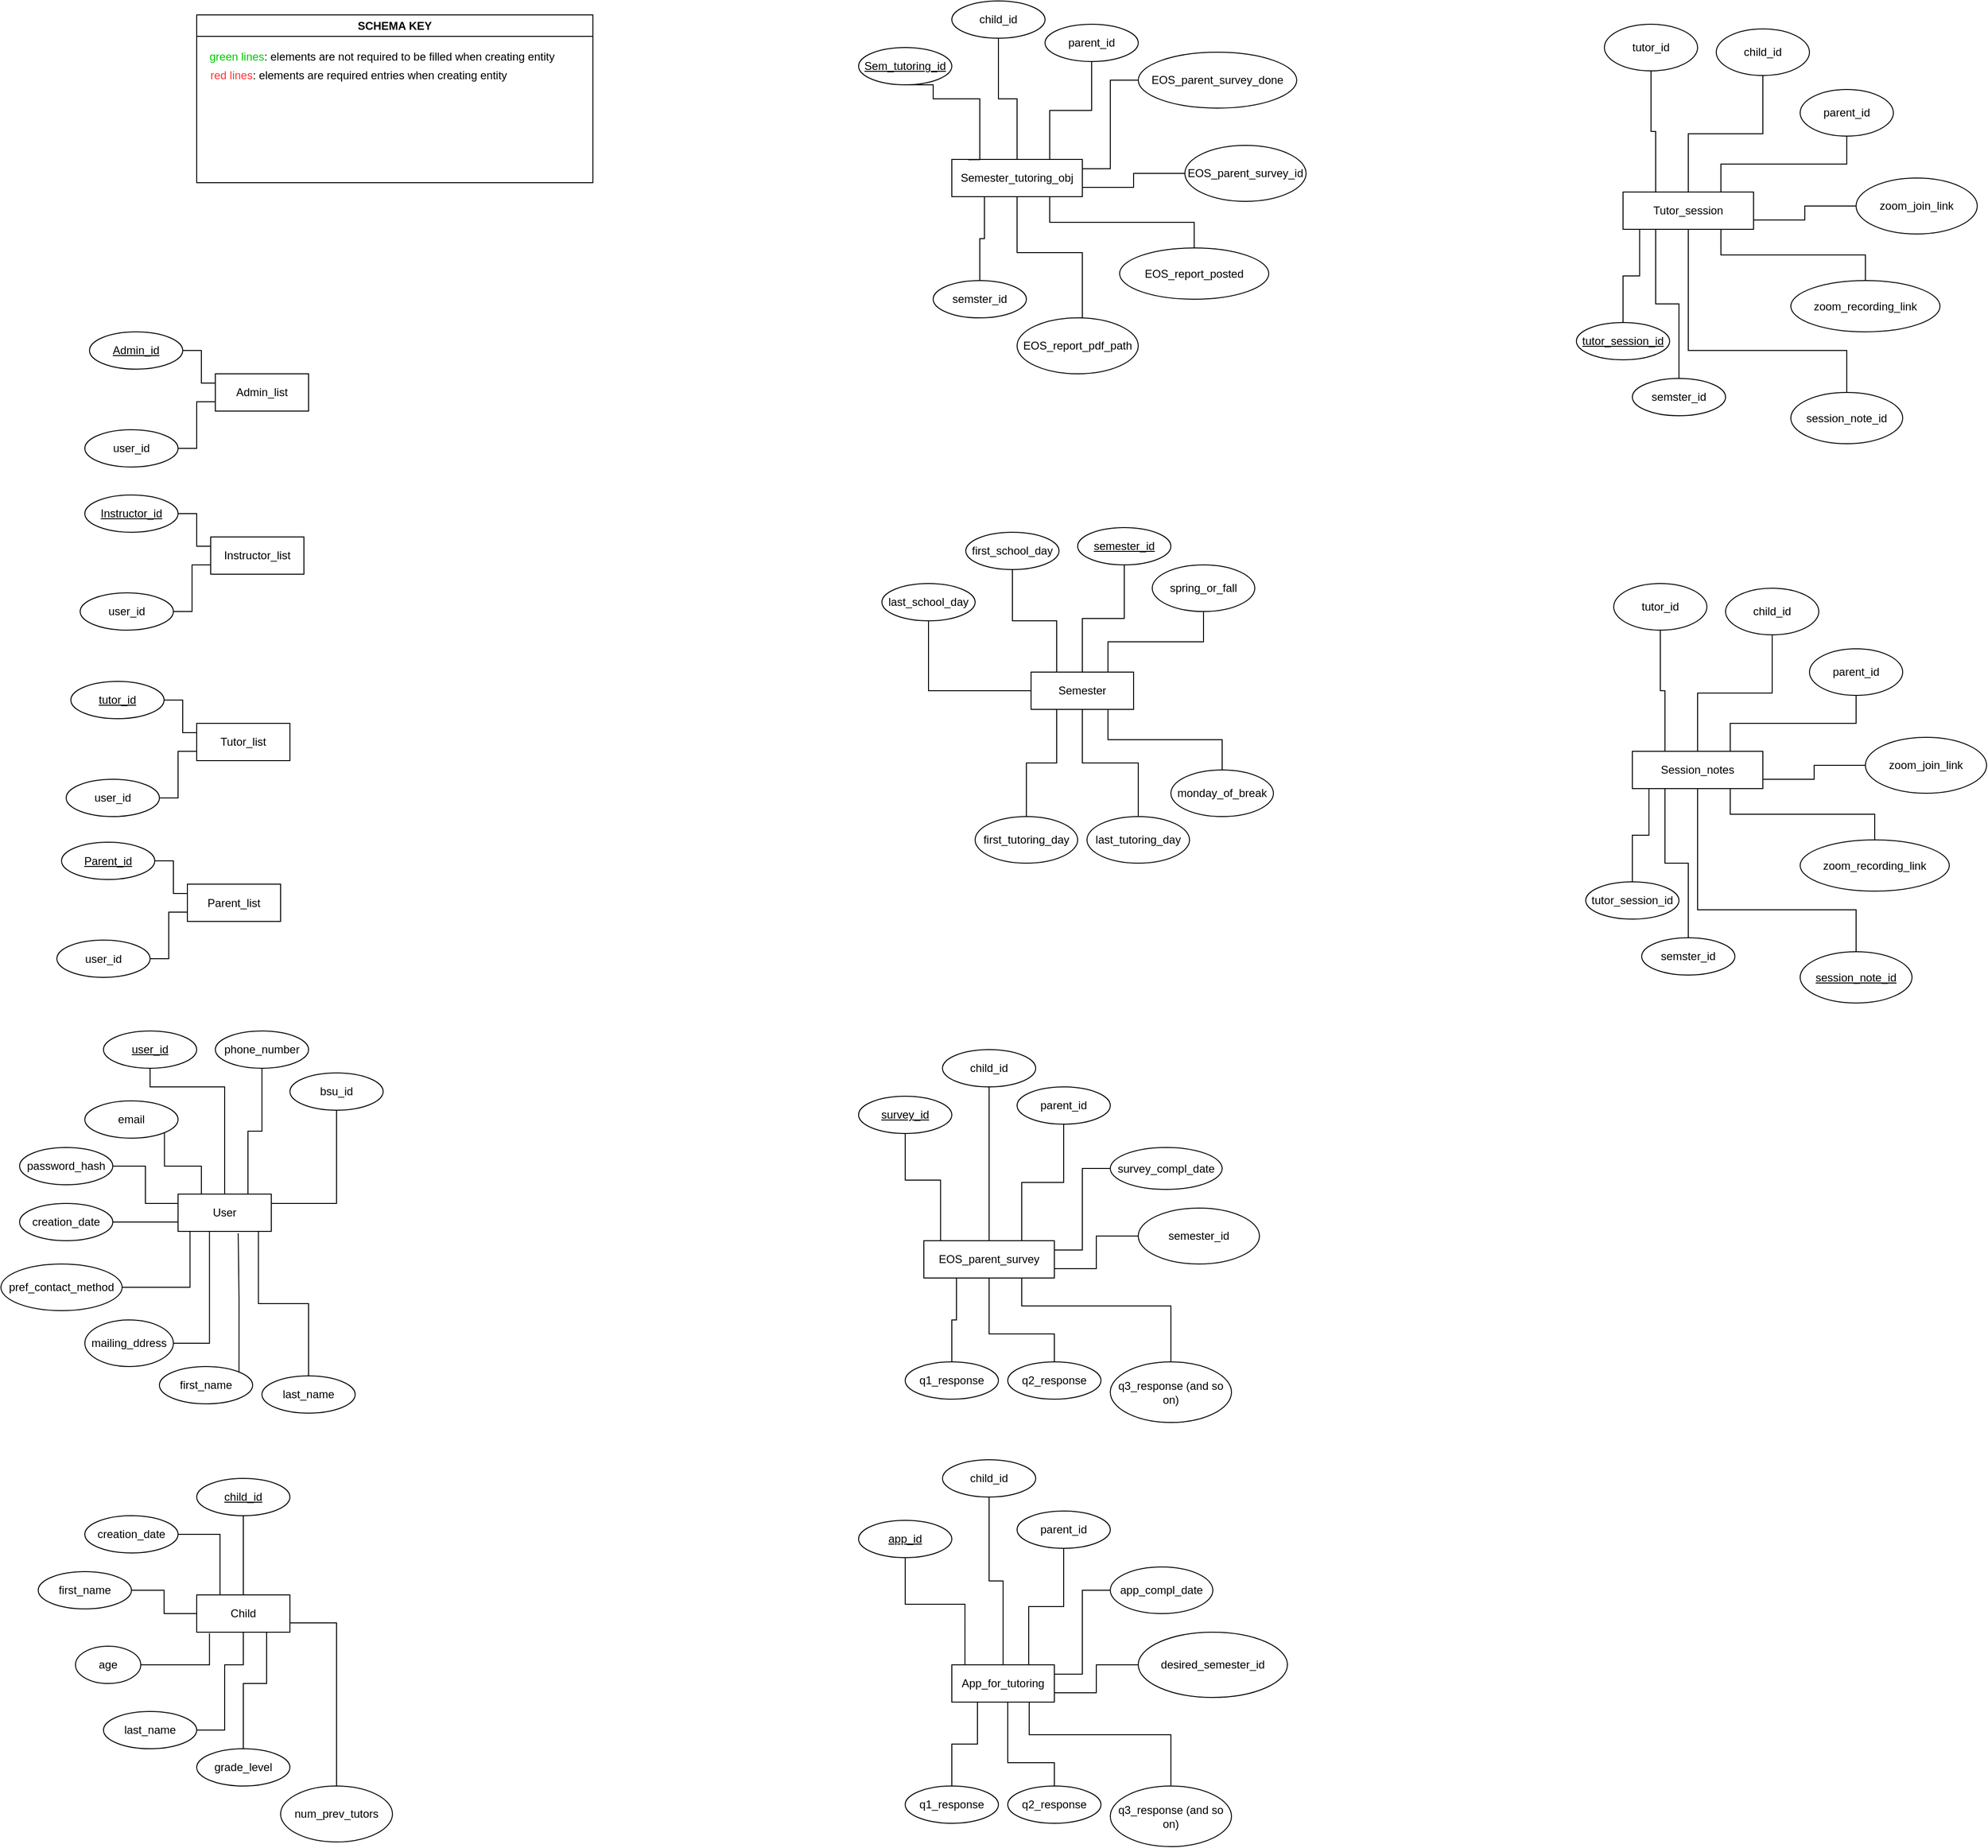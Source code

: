 <mxfile version="23.1.2" type="device">
  <diagram id="R2lEEEUBdFMjLlhIrx00" name="Page-1">
    <mxGraphModel dx="2074" dy="1890" grid="1" gridSize="10" guides="1" tooltips="1" connect="1" arrows="1" fold="1" page="1" pageScale="1" pageWidth="850" pageHeight="1100" math="0" shadow="0" extFonts="Permanent Marker^https://fonts.googleapis.com/css?family=Permanent+Marker">
      <root>
        <mxCell id="0" />
        <mxCell id="1" parent="0" />
        <mxCell id="dRT8ozILV0_iqANmPN8o-3" value="User" style="whiteSpace=wrap;html=1;align=center;" parent="1" vertex="1">
          <mxGeometry x="200" y="185" width="100" height="40" as="geometry" />
        </mxCell>
        <mxCell id="dRT8ozILV0_iqANmPN8o-4" style="edgeStyle=orthogonalEdgeStyle;rounded=0;orthogonalLoop=1;jettySize=auto;html=1;exitX=0.5;exitY=1;exitDx=0;exitDy=0;entryX=0.75;entryY=0;entryDx=0;entryDy=0;endArrow=none;endFill=0;" parent="1" source="dRT8ozILV0_iqANmPN8o-5" target="dRT8ozILV0_iqANmPN8o-3" edge="1">
          <mxGeometry relative="1" as="geometry" />
        </mxCell>
        <mxCell id="dRT8ozILV0_iqANmPN8o-5" value="phone_number" style="ellipse;whiteSpace=wrap;html=1;align=center;" parent="1" vertex="1">
          <mxGeometry x="240" y="10" width="100" height="40" as="geometry" />
        </mxCell>
        <mxCell id="dRT8ozILV0_iqANmPN8o-6" style="edgeStyle=orthogonalEdgeStyle;rounded=0;orthogonalLoop=1;jettySize=auto;html=1;exitX=1;exitY=0.5;exitDx=0;exitDy=0;entryX=0;entryY=0.25;entryDx=0;entryDy=0;endArrow=none;endFill=0;" parent="1" source="dRT8ozILV0_iqANmPN8o-7" target="dRT8ozILV0_iqANmPN8o-3" edge="1">
          <mxGeometry relative="1" as="geometry" />
        </mxCell>
        <mxCell id="dRT8ozILV0_iqANmPN8o-7" value="password_hash" style="ellipse;whiteSpace=wrap;html=1;align=center;" parent="1" vertex="1">
          <mxGeometry x="30" y="135" width="100" height="40" as="geometry" />
        </mxCell>
        <mxCell id="dRT8ozILV0_iqANmPN8o-8" style="edgeStyle=orthogonalEdgeStyle;rounded=0;orthogonalLoop=1;jettySize=auto;html=1;exitX=1;exitY=1;exitDx=0;exitDy=0;entryX=0.25;entryY=0;entryDx=0;entryDy=0;endArrow=none;endFill=0;" parent="1" source="dRT8ozILV0_iqANmPN8o-9" target="dRT8ozILV0_iqANmPN8o-3" edge="1">
          <mxGeometry relative="1" as="geometry" />
        </mxCell>
        <mxCell id="dRT8ozILV0_iqANmPN8o-9" value="email" style="ellipse;whiteSpace=wrap;html=1;align=center;" parent="1" vertex="1">
          <mxGeometry x="100" y="85" width="100" height="40" as="geometry" />
        </mxCell>
        <mxCell id="dRT8ozILV0_iqANmPN8o-10" style="edgeStyle=orthogonalEdgeStyle;rounded=0;orthogonalLoop=1;jettySize=auto;html=1;exitX=1;exitY=0.5;exitDx=0;exitDy=0;entryX=0;entryY=0.75;entryDx=0;entryDy=0;endArrow=none;endFill=0;" parent="1" source="dRT8ozILV0_iqANmPN8o-11" target="dRT8ozILV0_iqANmPN8o-3" edge="1">
          <mxGeometry relative="1" as="geometry" />
        </mxCell>
        <mxCell id="dRT8ozILV0_iqANmPN8o-11" value="creation_date" style="ellipse;whiteSpace=wrap;html=1;align=center;" parent="1" vertex="1">
          <mxGeometry x="30" y="195" width="100" height="40" as="geometry" />
        </mxCell>
        <mxCell id="dRT8ozILV0_iqANmPN8o-17" style="edgeStyle=orthogonalEdgeStyle;rounded=0;orthogonalLoop=1;jettySize=auto;html=1;exitX=0.5;exitY=1;exitDx=0;exitDy=0;entryX=0.5;entryY=0;entryDx=0;entryDy=0;endArrow=none;endFill=0;" parent="1" source="dRT8ozILV0_iqANmPN8o-18" target="dRT8ozILV0_iqANmPN8o-3" edge="1">
          <mxGeometry relative="1" as="geometry">
            <Array as="points">
              <mxPoint x="170" y="70" />
              <mxPoint x="250" y="70" />
            </Array>
          </mxGeometry>
        </mxCell>
        <mxCell id="dRT8ozILV0_iqANmPN8o-18" value="user_id" style="ellipse;whiteSpace=wrap;html=1;align=center;fontStyle=4;" parent="1" vertex="1">
          <mxGeometry x="120" y="10" width="100" height="40" as="geometry" />
        </mxCell>
        <mxCell id="dRT8ozILV0_iqANmPN8o-19" value="pref_contact_method" style="ellipse;whiteSpace=wrap;html=1;align=center;" parent="1" vertex="1">
          <mxGeometry x="10" y="260" width="130" height="50" as="geometry" />
        </mxCell>
        <mxCell id="dRT8ozILV0_iqANmPN8o-20" style="edgeStyle=orthogonalEdgeStyle;rounded=0;orthogonalLoop=1;jettySize=auto;html=1;exitX=1;exitY=0.5;exitDx=0;exitDy=0;entryX=0.128;entryY=1.008;entryDx=0;entryDy=0;entryPerimeter=0;endArrow=none;endFill=0;" parent="1" source="dRT8ozILV0_iqANmPN8o-19" target="dRT8ozILV0_iqANmPN8o-3" edge="1">
          <mxGeometry relative="1" as="geometry" />
        </mxCell>
        <mxCell id="dRT8ozILV0_iqANmPN8o-21" value="mailing_ddress" style="ellipse;whiteSpace=wrap;html=1;align=center;" parent="1" vertex="1">
          <mxGeometry x="100" y="320" width="95" height="50" as="geometry" />
        </mxCell>
        <mxCell id="dRT8ozILV0_iqANmPN8o-22" value="first_name" style="ellipse;whiteSpace=wrap;html=1;align=center;" parent="1" vertex="1">
          <mxGeometry x="180" y="370" width="100" height="40" as="geometry" />
        </mxCell>
        <mxCell id="dRT8ozILV0_iqANmPN8o-23" value="last_name" style="ellipse;whiteSpace=wrap;html=1;align=center;" parent="1" vertex="1">
          <mxGeometry x="290" y="380" width="100" height="40" as="geometry" />
        </mxCell>
        <mxCell id="dRT8ozILV0_iqANmPN8o-24" style="edgeStyle=orthogonalEdgeStyle;rounded=0;orthogonalLoop=1;jettySize=auto;html=1;exitX=1;exitY=0.5;exitDx=0;exitDy=0;entryX=0.337;entryY=1.008;entryDx=0;entryDy=0;entryPerimeter=0;endArrow=none;endFill=0;" parent="1" source="dRT8ozILV0_iqANmPN8o-21" target="dRT8ozILV0_iqANmPN8o-3" edge="1">
          <mxGeometry relative="1" as="geometry" />
        </mxCell>
        <mxCell id="dRT8ozILV0_iqANmPN8o-25" style="edgeStyle=orthogonalEdgeStyle;rounded=0;orthogonalLoop=1;jettySize=auto;html=1;exitX=1;exitY=0;exitDx=0;exitDy=0;entryX=0.645;entryY=1.05;entryDx=0;entryDy=0;entryPerimeter=0;endArrow=none;endFill=0;" parent="1" source="dRT8ozILV0_iqANmPN8o-22" target="dRT8ozILV0_iqANmPN8o-3" edge="1">
          <mxGeometry relative="1" as="geometry" />
        </mxCell>
        <mxCell id="dRT8ozILV0_iqANmPN8o-26" style="edgeStyle=orthogonalEdgeStyle;rounded=0;orthogonalLoop=1;jettySize=auto;html=1;exitX=0.5;exitY=0;exitDx=0;exitDy=0;entryX=0.862;entryY=0.988;entryDx=0;entryDy=0;entryPerimeter=0;endArrow=none;endFill=0;" parent="1" source="dRT8ozILV0_iqANmPN8o-23" target="dRT8ozILV0_iqANmPN8o-3" edge="1">
          <mxGeometry relative="1" as="geometry" />
        </mxCell>
        <mxCell id="dRT8ozILV0_iqANmPN8o-27" value="Child" style="whiteSpace=wrap;html=1;align=center;" parent="1" vertex="1">
          <mxGeometry x="220" y="615" width="100" height="40" as="geometry" />
        </mxCell>
        <mxCell id="dRT8ozILV0_iqANmPN8o-51" style="edgeStyle=orthogonalEdgeStyle;rounded=0;orthogonalLoop=1;jettySize=auto;html=1;exitX=1;exitY=0.5;exitDx=0;exitDy=0;entryX=0.25;entryY=0;entryDx=0;entryDy=0;endArrow=none;endFill=0;" parent="1" source="dRT8ozILV0_iqANmPN8o-35" target="dRT8ozILV0_iqANmPN8o-27" edge="1">
          <mxGeometry relative="1" as="geometry" />
        </mxCell>
        <mxCell id="dRT8ozILV0_iqANmPN8o-35" value="creation_date" style="ellipse;whiteSpace=wrap;html=1;align=center;" parent="1" vertex="1">
          <mxGeometry x="100" y="530" width="100" height="40" as="geometry" />
        </mxCell>
        <mxCell id="dRT8ozILV0_iqANmPN8o-36" style="edgeStyle=orthogonalEdgeStyle;rounded=0;orthogonalLoop=1;jettySize=auto;html=1;exitX=0.5;exitY=1;exitDx=0;exitDy=0;entryX=0.5;entryY=0;entryDx=0;entryDy=0;endArrow=none;endFill=0;" parent="1" source="dRT8ozILV0_iqANmPN8o-37" target="dRT8ozILV0_iqANmPN8o-27" edge="1">
          <mxGeometry relative="1" as="geometry" />
        </mxCell>
        <mxCell id="dRT8ozILV0_iqANmPN8o-37" value="child_id" style="ellipse;whiteSpace=wrap;html=1;align=center;fontStyle=4;" parent="1" vertex="1">
          <mxGeometry x="220" y="490" width="100" height="40" as="geometry" />
        </mxCell>
        <mxCell id="dRT8ozILV0_iqANmPN8o-50" style="edgeStyle=orthogonalEdgeStyle;rounded=0;orthogonalLoop=1;jettySize=auto;html=1;exitX=1;exitY=0.5;exitDx=0;exitDy=0;entryX=0;entryY=0.5;entryDx=0;entryDy=0;endArrow=none;endFill=0;" parent="1" source="dRT8ozILV0_iqANmPN8o-41" target="dRT8ozILV0_iqANmPN8o-27" edge="1">
          <mxGeometry relative="1" as="geometry" />
        </mxCell>
        <mxCell id="dRT8ozILV0_iqANmPN8o-41" value="first_name" style="ellipse;whiteSpace=wrap;html=1;align=center;" parent="1" vertex="1">
          <mxGeometry x="50" y="590" width="100" height="40" as="geometry" />
        </mxCell>
        <mxCell id="dRT8ozILV0_iqANmPN8o-48" style="edgeStyle=orthogonalEdgeStyle;rounded=0;orthogonalLoop=1;jettySize=auto;html=1;exitX=1;exitY=0.5;exitDx=0;exitDy=0;entryX=0.5;entryY=1;entryDx=0;entryDy=0;endArrow=none;endFill=0;" parent="1" source="dRT8ozILV0_iqANmPN8o-42" target="dRT8ozILV0_iqANmPN8o-27" edge="1">
          <mxGeometry relative="1" as="geometry">
            <Array as="points">
              <mxPoint x="250" y="760" />
              <mxPoint x="250" y="690" />
              <mxPoint x="270" y="690" />
            </Array>
          </mxGeometry>
        </mxCell>
        <mxCell id="dRT8ozILV0_iqANmPN8o-42" value="last_name" style="ellipse;whiteSpace=wrap;html=1;align=center;" parent="1" vertex="1">
          <mxGeometry x="120" y="740" width="100" height="40" as="geometry" />
        </mxCell>
        <mxCell id="dRT8ozILV0_iqANmPN8o-49" style="edgeStyle=orthogonalEdgeStyle;rounded=0;orthogonalLoop=1;jettySize=auto;html=1;exitX=0.5;exitY=0;exitDx=0;exitDy=0;entryX=0.75;entryY=1;entryDx=0;entryDy=0;endArrow=none;endFill=0;" parent="1" source="dRT8ozILV0_iqANmPN8o-46" target="dRT8ozILV0_iqANmPN8o-27" edge="1">
          <mxGeometry relative="1" as="geometry">
            <Array as="points">
              <mxPoint x="270" y="710" />
              <mxPoint x="295" y="710" />
            </Array>
          </mxGeometry>
        </mxCell>
        <mxCell id="dRT8ozILV0_iqANmPN8o-46" value="grade_level" style="ellipse;whiteSpace=wrap;html=1;align=center;" parent="1" vertex="1">
          <mxGeometry x="220" y="780" width="100" height="40" as="geometry" />
        </mxCell>
        <mxCell id="dRT8ozILV0_iqANmPN8o-52" value="age" style="ellipse;whiteSpace=wrap;html=1;align=center;" parent="1" vertex="1">
          <mxGeometry x="90" y="670" width="70" height="40" as="geometry" />
        </mxCell>
        <mxCell id="dRT8ozILV0_iqANmPN8o-53" style="edgeStyle=orthogonalEdgeStyle;rounded=0;orthogonalLoop=1;jettySize=auto;html=1;exitX=1;exitY=0.5;exitDx=0;exitDy=0;entryX=0.137;entryY=1.029;entryDx=0;entryDy=0;entryPerimeter=0;endArrow=none;endFill=0;" parent="1" source="dRT8ozILV0_iqANmPN8o-52" target="dRT8ozILV0_iqANmPN8o-27" edge="1">
          <mxGeometry relative="1" as="geometry" />
        </mxCell>
        <mxCell id="dRT8ozILV0_iqANmPN8o-118" value="App_for_tutoring" style="whiteSpace=wrap;html=1;align=center;" parent="1" vertex="1">
          <mxGeometry x="1030" y="690" width="110" height="40" as="geometry" />
        </mxCell>
        <mxCell id="dRT8ozILV0_iqANmPN8o-119" style="edgeStyle=orthogonalEdgeStyle;rounded=0;orthogonalLoop=1;jettySize=auto;html=1;exitX=0.5;exitY=1;exitDx=0;exitDy=0;entryX=0.75;entryY=0;entryDx=0;entryDy=0;endArrow=none;endFill=0;" parent="1" source="dRT8ozILV0_iqANmPN8o-120" target="dRT8ozILV0_iqANmPN8o-118" edge="1">
          <mxGeometry relative="1" as="geometry" />
        </mxCell>
        <mxCell id="dRT8ozILV0_iqANmPN8o-120" value="parent_id" style="ellipse;whiteSpace=wrap;html=1;align=center;" parent="1" vertex="1">
          <mxGeometry x="1100" y="525" width="100" height="40" as="geometry" />
        </mxCell>
        <mxCell id="dRT8ozILV0_iqANmPN8o-134" style="edgeStyle=orthogonalEdgeStyle;rounded=0;orthogonalLoop=1;jettySize=auto;html=1;exitX=0.5;exitY=0;exitDx=0;exitDy=0;entryX=0.25;entryY=1;entryDx=0;entryDy=0;endArrow=none;endFill=0;" parent="1" source="dRT8ozILV0_iqANmPN8o-122" target="dRT8ozILV0_iqANmPN8o-118" edge="1">
          <mxGeometry relative="1" as="geometry" />
        </mxCell>
        <mxCell id="dRT8ozILV0_iqANmPN8o-122" value="q1_response" style="ellipse;whiteSpace=wrap;html=1;align=center;" parent="1" vertex="1">
          <mxGeometry x="980" y="820" width="100" height="40" as="geometry" />
        </mxCell>
        <mxCell id="dRT8ozILV0_iqANmPN8o-123" value="&lt;u&gt;app_id&lt;/u&gt;" style="ellipse;whiteSpace=wrap;html=1;align=center;" parent="1" vertex="1">
          <mxGeometry x="930" y="535" width="100" height="40" as="geometry" />
        </mxCell>
        <mxCell id="dRT8ozILV0_iqANmPN8o-131" style="edgeStyle=orthogonalEdgeStyle;rounded=0;orthogonalLoop=1;jettySize=auto;html=1;exitX=0.5;exitY=1;exitDx=0;exitDy=0;entryX=0.5;entryY=0;entryDx=0;entryDy=0;endArrow=none;endFill=0;" parent="1" source="dRT8ozILV0_iqANmPN8o-128" target="dRT8ozILV0_iqANmPN8o-118" edge="1">
          <mxGeometry relative="1" as="geometry" />
        </mxCell>
        <mxCell id="dRT8ozILV0_iqANmPN8o-128" value="child_id" style="ellipse;whiteSpace=wrap;html=1;align=center;" parent="1" vertex="1">
          <mxGeometry x="1020" y="470" width="100" height="40" as="geometry" />
        </mxCell>
        <mxCell id="dRT8ozILV0_iqANmPN8o-129" style="edgeStyle=orthogonalEdgeStyle;rounded=0;orthogonalLoop=1;jettySize=auto;html=1;exitX=0.5;exitY=1;exitDx=0;exitDy=0;entryX=0.128;entryY=0.008;entryDx=0;entryDy=0;entryPerimeter=0;endArrow=none;endFill=0;" parent="1" source="dRT8ozILV0_iqANmPN8o-123" target="dRT8ozILV0_iqANmPN8o-118" edge="1">
          <mxGeometry relative="1" as="geometry">
            <Array as="points">
              <mxPoint x="980" y="625" />
              <mxPoint x="1044" y="625" />
            </Array>
          </mxGeometry>
        </mxCell>
        <mxCell id="dRT8ozILV0_iqANmPN8o-135" style="edgeStyle=orthogonalEdgeStyle;rounded=0;orthogonalLoop=1;jettySize=auto;html=1;exitX=0.5;exitY=0;exitDx=0;exitDy=0;endArrow=none;endFill=0;" parent="1" source="dRT8ozILV0_iqANmPN8o-132" target="dRT8ozILV0_iqANmPN8o-118" edge="1">
          <mxGeometry relative="1" as="geometry">
            <Array as="points">
              <mxPoint x="1140" y="795" />
              <mxPoint x="1090" y="795" />
            </Array>
          </mxGeometry>
        </mxCell>
        <mxCell id="dRT8ozILV0_iqANmPN8o-132" value="q2_response" style="ellipse;whiteSpace=wrap;html=1;align=center;" parent="1" vertex="1">
          <mxGeometry x="1090" y="820" width="100" height="40" as="geometry" />
        </mxCell>
        <mxCell id="dRT8ozILV0_iqANmPN8o-136" style="edgeStyle=orthogonalEdgeStyle;rounded=0;orthogonalLoop=1;jettySize=auto;html=1;exitX=0.5;exitY=0;exitDx=0;exitDy=0;entryX=0.75;entryY=1;entryDx=0;entryDy=0;endArrow=none;endFill=0;" parent="1" source="dRT8ozILV0_iqANmPN8o-133" target="dRT8ozILV0_iqANmPN8o-118" edge="1">
          <mxGeometry relative="1" as="geometry">
            <Array as="points">
              <mxPoint x="1265" y="765" />
              <mxPoint x="1113" y="765" />
              <mxPoint x="1113" y="730" />
            </Array>
          </mxGeometry>
        </mxCell>
        <mxCell id="dRT8ozILV0_iqANmPN8o-133" value="q3_response (and so on)" style="ellipse;whiteSpace=wrap;html=1;align=center;" parent="1" vertex="1">
          <mxGeometry x="1200" y="820" width="130" height="65" as="geometry" />
        </mxCell>
        <mxCell id="dRT8ozILV0_iqANmPN8o-140" style="edgeStyle=orthogonalEdgeStyle;rounded=0;orthogonalLoop=1;jettySize=auto;html=1;exitX=0;exitY=0.5;exitDx=0;exitDy=0;entryX=1;entryY=0.25;entryDx=0;entryDy=0;endArrow=none;endFill=0;" parent="1" source="dRT8ozILV0_iqANmPN8o-137" target="dRT8ozILV0_iqANmPN8o-118" edge="1">
          <mxGeometry relative="1" as="geometry" />
        </mxCell>
        <mxCell id="dRT8ozILV0_iqANmPN8o-137" value="app_compl_date" style="ellipse;whiteSpace=wrap;html=1;align=center;" parent="1" vertex="1">
          <mxGeometry x="1200" y="585" width="110" height="50" as="geometry" />
        </mxCell>
        <mxCell id="dRT8ozILV0_iqANmPN8o-139" style="edgeStyle=orthogonalEdgeStyle;rounded=0;orthogonalLoop=1;jettySize=auto;html=1;exitX=0;exitY=0.5;exitDx=0;exitDy=0;entryX=1;entryY=0.75;entryDx=0;entryDy=0;endArrow=none;endFill=0;" parent="1" source="dRT8ozILV0_iqANmPN8o-138" target="dRT8ozILV0_iqANmPN8o-118" edge="1">
          <mxGeometry relative="1" as="geometry" />
        </mxCell>
        <mxCell id="dRT8ozILV0_iqANmPN8o-138" value="desired_semester_id" style="ellipse;whiteSpace=wrap;html=1;align=center;" parent="1" vertex="1">
          <mxGeometry x="1230" y="655" width="160" height="70" as="geometry" />
        </mxCell>
        <mxCell id="dRT8ozILV0_iqANmPN8o-141" value="EOS_parent_survey" style="whiteSpace=wrap;html=1;align=center;" parent="1" vertex="1">
          <mxGeometry x="1000" y="235" width="140" height="40" as="geometry" />
        </mxCell>
        <mxCell id="dRT8ozILV0_iqANmPN8o-142" style="edgeStyle=orthogonalEdgeStyle;rounded=0;orthogonalLoop=1;jettySize=auto;html=1;exitX=0.5;exitY=1;exitDx=0;exitDy=0;entryX=0.75;entryY=0;entryDx=0;entryDy=0;endArrow=none;endFill=0;" parent="1" source="dRT8ozILV0_iqANmPN8o-143" target="dRT8ozILV0_iqANmPN8o-141" edge="1">
          <mxGeometry relative="1" as="geometry" />
        </mxCell>
        <mxCell id="dRT8ozILV0_iqANmPN8o-143" value="parent_id" style="ellipse;whiteSpace=wrap;html=1;align=center;" parent="1" vertex="1">
          <mxGeometry x="1100" y="70" width="100" height="40" as="geometry" />
        </mxCell>
        <mxCell id="dRT8ozILV0_iqANmPN8o-144" style="edgeStyle=orthogonalEdgeStyle;rounded=0;orthogonalLoop=1;jettySize=auto;html=1;exitX=0.5;exitY=0;exitDx=0;exitDy=0;entryX=0.25;entryY=1;entryDx=0;entryDy=0;endArrow=none;endFill=0;" parent="1" source="dRT8ozILV0_iqANmPN8o-145" target="dRT8ozILV0_iqANmPN8o-141" edge="1">
          <mxGeometry relative="1" as="geometry" />
        </mxCell>
        <mxCell id="dRT8ozILV0_iqANmPN8o-145" value="q1_response" style="ellipse;whiteSpace=wrap;html=1;align=center;" parent="1" vertex="1">
          <mxGeometry x="980" y="365" width="100" height="40" as="geometry" />
        </mxCell>
        <mxCell id="dRT8ozILV0_iqANmPN8o-146" value="&lt;u&gt;survey_id&lt;/u&gt;" style="ellipse;whiteSpace=wrap;html=1;align=center;" parent="1" vertex="1">
          <mxGeometry x="930" y="80" width="100" height="40" as="geometry" />
        </mxCell>
        <mxCell id="dRT8ozILV0_iqANmPN8o-147" style="edgeStyle=orthogonalEdgeStyle;rounded=0;orthogonalLoop=1;jettySize=auto;html=1;exitX=0.5;exitY=1;exitDx=0;exitDy=0;entryX=0.5;entryY=0;entryDx=0;entryDy=0;endArrow=none;endFill=0;" parent="1" source="dRT8ozILV0_iqANmPN8o-148" target="dRT8ozILV0_iqANmPN8o-141" edge="1">
          <mxGeometry relative="1" as="geometry" />
        </mxCell>
        <mxCell id="dRT8ozILV0_iqANmPN8o-148" value="child_id" style="ellipse;whiteSpace=wrap;html=1;align=center;" parent="1" vertex="1">
          <mxGeometry x="1020" y="30" width="100" height="40" as="geometry" />
        </mxCell>
        <mxCell id="dRT8ozILV0_iqANmPN8o-149" style="edgeStyle=orthogonalEdgeStyle;rounded=0;orthogonalLoop=1;jettySize=auto;html=1;exitX=0.5;exitY=1;exitDx=0;exitDy=0;entryX=0.128;entryY=0.008;entryDx=0;entryDy=0;entryPerimeter=0;endArrow=none;endFill=0;" parent="1" source="dRT8ozILV0_iqANmPN8o-146" target="dRT8ozILV0_iqANmPN8o-141" edge="1">
          <mxGeometry relative="1" as="geometry">
            <Array as="points">
              <mxPoint x="980" y="170" />
              <mxPoint x="1018" y="170" />
            </Array>
          </mxGeometry>
        </mxCell>
        <mxCell id="dRT8ozILV0_iqANmPN8o-159" style="edgeStyle=orthogonalEdgeStyle;rounded=0;orthogonalLoop=1;jettySize=auto;html=1;exitX=0.5;exitY=0;exitDx=0;exitDy=0;entryX=0.5;entryY=1;entryDx=0;entryDy=0;endArrow=none;endFill=0;" parent="1" source="dRT8ozILV0_iqANmPN8o-151" target="dRT8ozILV0_iqANmPN8o-141" edge="1">
          <mxGeometry relative="1" as="geometry">
            <Array as="points">
              <mxPoint x="1140" y="335" />
              <mxPoint x="1070" y="335" />
            </Array>
          </mxGeometry>
        </mxCell>
        <mxCell id="dRT8ozILV0_iqANmPN8o-151" value="q2_response" style="ellipse;whiteSpace=wrap;html=1;align=center;" parent="1" vertex="1">
          <mxGeometry x="1090" y="365" width="100" height="40" as="geometry" />
        </mxCell>
        <mxCell id="dRT8ozILV0_iqANmPN8o-158" style="edgeStyle=orthogonalEdgeStyle;rounded=0;orthogonalLoop=1;jettySize=auto;html=1;exitX=0.5;exitY=0;exitDx=0;exitDy=0;entryX=0.75;entryY=1;entryDx=0;entryDy=0;endArrow=none;endFill=0;" parent="1" source="dRT8ozILV0_iqANmPN8o-153" target="dRT8ozILV0_iqANmPN8o-141" edge="1">
          <mxGeometry relative="1" as="geometry">
            <Array as="points">
              <mxPoint x="1265" y="305" />
              <mxPoint x="1105" y="305" />
            </Array>
          </mxGeometry>
        </mxCell>
        <mxCell id="dRT8ozILV0_iqANmPN8o-153" value="q3_response (and so on)" style="ellipse;whiteSpace=wrap;html=1;align=center;" parent="1" vertex="1">
          <mxGeometry x="1200" y="365" width="130" height="65" as="geometry" />
        </mxCell>
        <mxCell id="dRT8ozILV0_iqANmPN8o-154" style="edgeStyle=orthogonalEdgeStyle;rounded=0;orthogonalLoop=1;jettySize=auto;html=1;exitX=0;exitY=0.5;exitDx=0;exitDy=0;entryX=1;entryY=0.25;entryDx=0;entryDy=0;endArrow=none;endFill=0;" parent="1" source="dRT8ozILV0_iqANmPN8o-155" target="dRT8ozILV0_iqANmPN8o-141" edge="1">
          <mxGeometry relative="1" as="geometry" />
        </mxCell>
        <mxCell id="dRT8ozILV0_iqANmPN8o-155" value="survey_compl_date" style="ellipse;whiteSpace=wrap;html=1;align=center;" parent="1" vertex="1">
          <mxGeometry x="1200" y="135" width="120" height="45" as="geometry" />
        </mxCell>
        <mxCell id="dRT8ozILV0_iqANmPN8o-156" style="edgeStyle=orthogonalEdgeStyle;rounded=0;orthogonalLoop=1;jettySize=auto;html=1;exitX=0;exitY=0.5;exitDx=0;exitDy=0;entryX=1;entryY=0.75;entryDx=0;entryDy=0;endArrow=none;endFill=0;" parent="1" source="dRT8ozILV0_iqANmPN8o-157" target="dRT8ozILV0_iqANmPN8o-141" edge="1">
          <mxGeometry relative="1" as="geometry" />
        </mxCell>
        <mxCell id="dRT8ozILV0_iqANmPN8o-157" value="semester_id" style="ellipse;whiteSpace=wrap;html=1;align=center;" parent="1" vertex="1">
          <mxGeometry x="1230" y="200" width="130" height="60" as="geometry" />
        </mxCell>
        <mxCell id="dRT8ozILV0_iqANmPN8o-160" value="Semester_tutoring_obj" style="whiteSpace=wrap;html=1;align=center;" parent="1" vertex="1">
          <mxGeometry x="1030" y="-925" width="140" height="40" as="geometry" />
        </mxCell>
        <mxCell id="dRT8ozILV0_iqANmPN8o-161" style="edgeStyle=orthogonalEdgeStyle;rounded=0;orthogonalLoop=1;jettySize=auto;html=1;exitX=0.5;exitY=1;exitDx=0;exitDy=0;entryX=0.75;entryY=0;entryDx=0;entryDy=0;endArrow=none;endFill=0;" parent="1" source="dRT8ozILV0_iqANmPN8o-162" target="dRT8ozILV0_iqANmPN8o-160" edge="1">
          <mxGeometry relative="1" as="geometry" />
        </mxCell>
        <mxCell id="dRT8ozILV0_iqANmPN8o-162" value="parent_id" style="ellipse;whiteSpace=wrap;html=1;align=center;" parent="1" vertex="1">
          <mxGeometry x="1130" y="-1070" width="100" height="40" as="geometry" />
        </mxCell>
        <mxCell id="dRT8ozILV0_iqANmPN8o-163" style="edgeStyle=orthogonalEdgeStyle;rounded=0;orthogonalLoop=1;jettySize=auto;html=1;exitX=0.5;exitY=0;exitDx=0;exitDy=0;entryX=0.25;entryY=1;entryDx=0;entryDy=0;endArrow=none;endFill=0;" parent="1" source="dRT8ozILV0_iqANmPN8o-164" target="dRT8ozILV0_iqANmPN8o-160" edge="1">
          <mxGeometry relative="1" as="geometry" />
        </mxCell>
        <mxCell id="dRT8ozILV0_iqANmPN8o-164" value="semster_id" style="ellipse;whiteSpace=wrap;html=1;align=center;" parent="1" vertex="1">
          <mxGeometry x="1010" y="-795" width="100" height="40" as="geometry" />
        </mxCell>
        <mxCell id="dRT8ozILV0_iqANmPN8o-165" value="&lt;u&gt;Sem_tutoring_id&lt;/u&gt;" style="ellipse;whiteSpace=wrap;html=1;align=center;" parent="1" vertex="1">
          <mxGeometry x="930" y="-1045" width="100" height="40" as="geometry" />
        </mxCell>
        <mxCell id="dRT8ozILV0_iqANmPN8o-166" style="edgeStyle=orthogonalEdgeStyle;rounded=0;orthogonalLoop=1;jettySize=auto;html=1;exitX=0.5;exitY=1;exitDx=0;exitDy=0;entryX=0.5;entryY=0;entryDx=0;entryDy=0;endArrow=none;endFill=0;" parent="1" source="dRT8ozILV0_iqANmPN8o-167" target="dRT8ozILV0_iqANmPN8o-160" edge="1">
          <mxGeometry relative="1" as="geometry" />
        </mxCell>
        <mxCell id="dRT8ozILV0_iqANmPN8o-167" value="child_id" style="ellipse;whiteSpace=wrap;html=1;align=center;" parent="1" vertex="1">
          <mxGeometry x="1030" y="-1095" width="100" height="40" as="geometry" />
        </mxCell>
        <mxCell id="dRT8ozILV0_iqANmPN8o-168" style="edgeStyle=orthogonalEdgeStyle;rounded=0;orthogonalLoop=1;jettySize=auto;html=1;exitX=0.5;exitY=1;exitDx=0;exitDy=0;entryX=0.128;entryY=0.008;entryDx=0;entryDy=0;entryPerimeter=0;endArrow=none;endFill=0;" parent="1" source="dRT8ozILV0_iqANmPN8o-165" target="dRT8ozILV0_iqANmPN8o-160" edge="1">
          <mxGeometry relative="1" as="geometry">
            <Array as="points">
              <mxPoint x="1010" y="-990" />
              <mxPoint x="1060" y="-990" />
              <mxPoint x="1060" y="-925" />
            </Array>
          </mxGeometry>
        </mxCell>
        <mxCell id="dRT8ozILV0_iqANmPN8o-169" style="edgeStyle=orthogonalEdgeStyle;rounded=0;orthogonalLoop=1;jettySize=auto;html=1;exitX=0.5;exitY=0;exitDx=0;exitDy=0;entryX=0.5;entryY=1;entryDx=0;entryDy=0;endArrow=none;endFill=0;" parent="1" source="dRT8ozILV0_iqANmPN8o-170" target="dRT8ozILV0_iqANmPN8o-160" edge="1">
          <mxGeometry relative="1" as="geometry">
            <Array as="points">
              <mxPoint x="1170" y="-825" />
              <mxPoint x="1100" y="-825" />
            </Array>
          </mxGeometry>
        </mxCell>
        <mxCell id="dRT8ozILV0_iqANmPN8o-170" value="EOS_report_pdf_path" style="ellipse;whiteSpace=wrap;html=1;align=center;" parent="1" vertex="1">
          <mxGeometry x="1100" y="-755" width="130" height="60" as="geometry" />
        </mxCell>
        <mxCell id="dRT8ozILV0_iqANmPN8o-173" style="edgeStyle=orthogonalEdgeStyle;rounded=0;orthogonalLoop=1;jettySize=auto;html=1;exitX=0;exitY=0.5;exitDx=0;exitDy=0;entryX=1;entryY=0.25;entryDx=0;entryDy=0;endArrow=none;endFill=0;" parent="1" source="dRT8ozILV0_iqANmPN8o-174" target="dRT8ozILV0_iqANmPN8o-160" edge="1">
          <mxGeometry relative="1" as="geometry" />
        </mxCell>
        <mxCell id="dRT8ozILV0_iqANmPN8o-174" value="EOS_parent_survey_done" style="ellipse;whiteSpace=wrap;html=1;align=center;" parent="1" vertex="1">
          <mxGeometry x="1230" y="-1040" width="170" height="60" as="geometry" />
        </mxCell>
        <mxCell id="dRT8ozILV0_iqANmPN8o-175" style="edgeStyle=orthogonalEdgeStyle;rounded=0;orthogonalLoop=1;jettySize=auto;html=1;exitX=0;exitY=0.5;exitDx=0;exitDy=0;entryX=1;entryY=0.75;entryDx=0;entryDy=0;endArrow=none;endFill=0;" parent="1" source="dRT8ozILV0_iqANmPN8o-176" target="dRT8ozILV0_iqANmPN8o-160" edge="1">
          <mxGeometry relative="1" as="geometry" />
        </mxCell>
        <mxCell id="dRT8ozILV0_iqANmPN8o-176" value="EOS_parent_survey_id" style="ellipse;whiteSpace=wrap;html=1;align=center;" parent="1" vertex="1">
          <mxGeometry x="1280" y="-940" width="130" height="60" as="geometry" />
        </mxCell>
        <mxCell id="dRT8ozILV0_iqANmPN8o-181" style="edgeStyle=orthogonalEdgeStyle;rounded=0;orthogonalLoop=1;jettySize=auto;html=1;exitX=0.5;exitY=0;exitDx=0;exitDy=0;entryX=0.75;entryY=1;entryDx=0;entryDy=0;endArrow=none;endFill=0;" parent="1" source="dRT8ozILV0_iqANmPN8o-177" target="dRT8ozILV0_iqANmPN8o-160" edge="1">
          <mxGeometry relative="1" as="geometry" />
        </mxCell>
        <mxCell id="dRT8ozILV0_iqANmPN8o-177" value="EOS_report_posted" style="ellipse;whiteSpace=wrap;html=1;align=center;" parent="1" vertex="1">
          <mxGeometry x="1210" y="-830" width="160" height="55" as="geometry" />
        </mxCell>
        <mxCell id="dRT8ozILV0_iqANmPN8o-178" value="SCHEMA KEY" style="swimlane;whiteSpace=wrap;html=1;" parent="1" vertex="1">
          <mxGeometry x="220" y="-1080" width="425" height="180" as="geometry" />
        </mxCell>
        <mxCell id="dRT8ozILV0_iqANmPN8o-179" value="&lt;font color=&quot;#00cc00&quot;&gt;green lines&lt;/font&gt;: elements are not required to be filled when creating entity&amp;nbsp;" style="text;html=1;align=center;verticalAlign=middle;resizable=0;points=[];autosize=1;strokeColor=none;fillColor=none;" parent="dRT8ozILV0_iqANmPN8o-178" vertex="1">
          <mxGeometry y="30" width="400" height="30" as="geometry" />
        </mxCell>
        <mxCell id="dRT8ozILV0_iqANmPN8o-180" value="&lt;font color=&quot;#ff3333&quot;&gt;red lines&lt;/font&gt;: elements are required entries when creating entity&amp;nbsp;" style="text;html=1;align=center;verticalAlign=middle;resizable=0;points=[];autosize=1;strokeColor=none;fillColor=none;" parent="dRT8ozILV0_iqANmPN8o-178" vertex="1">
          <mxGeometry y="50" width="350" height="30" as="geometry" />
        </mxCell>
        <mxCell id="dRT8ozILV0_iqANmPN8o-182" value="Semester" style="whiteSpace=wrap;html=1;align=center;" parent="1" vertex="1">
          <mxGeometry x="1115" y="-375" width="110" height="40" as="geometry" />
        </mxCell>
        <mxCell id="dRT8ozILV0_iqANmPN8o-209" style="edgeStyle=orthogonalEdgeStyle;rounded=0;orthogonalLoop=1;jettySize=auto;html=1;exitX=0.5;exitY=1;exitDx=0;exitDy=0;entryX=0.5;entryY=0;entryDx=0;entryDy=0;endArrow=none;endFill=0;" parent="1" source="dRT8ozILV0_iqANmPN8o-184" target="dRT8ozILV0_iqANmPN8o-182" edge="1">
          <mxGeometry relative="1" as="geometry" />
        </mxCell>
        <mxCell id="dRT8ozILV0_iqANmPN8o-184" value="&lt;u&gt;semester_id&lt;/u&gt;" style="ellipse;whiteSpace=wrap;html=1;align=center;" parent="1" vertex="1">
          <mxGeometry x="1165" y="-530" width="100" height="40" as="geometry" />
        </mxCell>
        <mxCell id="dRT8ozILV0_iqANmPN8o-211" style="edgeStyle=orthogonalEdgeStyle;rounded=0;orthogonalLoop=1;jettySize=auto;html=1;exitX=0.5;exitY=1;exitDx=0;exitDy=0;entryX=0.25;entryY=0;entryDx=0;entryDy=0;endArrow=none;endFill=0;" parent="1" source="dRT8ozILV0_iqANmPN8o-187" target="dRT8ozILV0_iqANmPN8o-182" edge="1">
          <mxGeometry relative="1" as="geometry" />
        </mxCell>
        <mxCell id="dRT8ozILV0_iqANmPN8o-187" value="first_school_day" style="ellipse;whiteSpace=wrap;html=1;align=center;" parent="1" vertex="1">
          <mxGeometry x="1045" y="-525" width="100" height="40" as="geometry" />
        </mxCell>
        <mxCell id="dRT8ozILV0_iqANmPN8o-198" style="edgeStyle=orthogonalEdgeStyle;rounded=0;orthogonalLoop=1;jettySize=auto;html=1;exitX=0.5;exitY=1;exitDx=0;exitDy=0;entryX=0;entryY=0.5;entryDx=0;entryDy=0;endArrow=none;endFill=0;" parent="1" source="dRT8ozILV0_iqANmPN8o-197" target="dRT8ozILV0_iqANmPN8o-182" edge="1">
          <mxGeometry relative="1" as="geometry" />
        </mxCell>
        <mxCell id="dRT8ozILV0_iqANmPN8o-197" value="last_school_day" style="ellipse;whiteSpace=wrap;html=1;align=center;" parent="1" vertex="1">
          <mxGeometry x="955" y="-470" width="100" height="40" as="geometry" />
        </mxCell>
        <mxCell id="dRT8ozILV0_iqANmPN8o-203" style="edgeStyle=orthogonalEdgeStyle;rounded=0;orthogonalLoop=1;jettySize=auto;html=1;exitX=0.5;exitY=0;exitDx=0;exitDy=0;entryX=0.25;entryY=1;entryDx=0;entryDy=0;endArrow=none;endFill=0;" parent="1" source="dRT8ozILV0_iqANmPN8o-199" target="dRT8ozILV0_iqANmPN8o-182" edge="1">
          <mxGeometry relative="1" as="geometry" />
        </mxCell>
        <mxCell id="dRT8ozILV0_iqANmPN8o-199" value="first_tutoring_day" style="ellipse;whiteSpace=wrap;html=1;align=center;" parent="1" vertex="1">
          <mxGeometry x="1055" y="-220" width="110" height="50" as="geometry" />
        </mxCell>
        <mxCell id="dRT8ozILV0_iqANmPN8o-204" style="edgeStyle=orthogonalEdgeStyle;rounded=0;orthogonalLoop=1;jettySize=auto;html=1;exitX=0.5;exitY=0;exitDx=0;exitDy=0;entryX=0.5;entryY=1;entryDx=0;entryDy=0;endArrow=none;endFill=0;" parent="1" source="dRT8ozILV0_iqANmPN8o-200" target="dRT8ozILV0_iqANmPN8o-182" edge="1">
          <mxGeometry relative="1" as="geometry" />
        </mxCell>
        <mxCell id="dRT8ozILV0_iqANmPN8o-200" value="last_tutoring_day" style="ellipse;whiteSpace=wrap;html=1;align=center;" parent="1" vertex="1">
          <mxGeometry x="1175" y="-220" width="110" height="50" as="geometry" />
        </mxCell>
        <mxCell id="dRT8ozILV0_iqANmPN8o-210" style="edgeStyle=orthogonalEdgeStyle;rounded=0;orthogonalLoop=1;jettySize=auto;html=1;exitX=0.5;exitY=1;exitDx=0;exitDy=0;entryX=0.75;entryY=0;entryDx=0;entryDy=0;endArrow=none;endFill=0;" parent="1" source="dRT8ozILV0_iqANmPN8o-201" target="dRT8ozILV0_iqANmPN8o-182" edge="1">
          <mxGeometry relative="1" as="geometry" />
        </mxCell>
        <mxCell id="dRT8ozILV0_iqANmPN8o-201" value="spring_or_fall" style="ellipse;whiteSpace=wrap;html=1;align=center;" parent="1" vertex="1">
          <mxGeometry x="1245" y="-490" width="110" height="50" as="geometry" />
        </mxCell>
        <mxCell id="dRT8ozILV0_iqANmPN8o-205" style="edgeStyle=orthogonalEdgeStyle;rounded=0;orthogonalLoop=1;jettySize=auto;html=1;exitX=0.5;exitY=0;exitDx=0;exitDy=0;entryX=0.75;entryY=1;entryDx=0;entryDy=0;endArrow=none;endFill=0;" parent="1" source="dRT8ozILV0_iqANmPN8o-202" target="dRT8ozILV0_iqANmPN8o-182" edge="1">
          <mxGeometry relative="1" as="geometry" />
        </mxCell>
        <mxCell id="dRT8ozILV0_iqANmPN8o-202" value="monday_of_break" style="ellipse;whiteSpace=wrap;html=1;align=center;" parent="1" vertex="1">
          <mxGeometry x="1265" y="-270" width="110" height="50" as="geometry" />
        </mxCell>
        <mxCell id="dRT8ozILV0_iqANmPN8o-212" value="Tutor_session" style="whiteSpace=wrap;html=1;align=center;" parent="1" vertex="1">
          <mxGeometry x="1750" y="-890" width="140" height="40" as="geometry" />
        </mxCell>
        <mxCell id="dRT8ozILV0_iqANmPN8o-213" style="edgeStyle=orthogonalEdgeStyle;rounded=0;orthogonalLoop=1;jettySize=auto;html=1;exitX=0.5;exitY=0;exitDx=0;exitDy=0;entryX=0.25;entryY=1;entryDx=0;entryDy=0;endArrow=none;endFill=0;" parent="1" source="dRT8ozILV0_iqANmPN8o-214" target="dRT8ozILV0_iqANmPN8o-212" edge="1">
          <mxGeometry relative="1" as="geometry" />
        </mxCell>
        <mxCell id="dRT8ozILV0_iqANmPN8o-214" value="semster_id" style="ellipse;whiteSpace=wrap;html=1;align=center;" parent="1" vertex="1">
          <mxGeometry x="1760" y="-690" width="100" height="40" as="geometry" />
        </mxCell>
        <mxCell id="dRT8ozILV0_iqANmPN8o-215" style="edgeStyle=orthogonalEdgeStyle;rounded=0;orthogonalLoop=1;jettySize=auto;html=1;exitX=0.5;exitY=0;exitDx=0;exitDy=0;entryX=0.5;entryY=1;entryDx=0;entryDy=0;endArrow=none;endFill=0;" parent="1" source="dRT8ozILV0_iqANmPN8o-216" target="dRT8ozILV0_iqANmPN8o-212" edge="1">
          <mxGeometry relative="1" as="geometry">
            <Array as="points">
              <mxPoint x="1990" y="-720" />
              <mxPoint x="1820" y="-720" />
            </Array>
          </mxGeometry>
        </mxCell>
        <mxCell id="dRT8ozILV0_iqANmPN8o-216" value="session_note_id" style="ellipse;whiteSpace=wrap;html=1;align=center;" parent="1" vertex="1">
          <mxGeometry x="1930" y="-675" width="120" height="55" as="geometry" />
        </mxCell>
        <mxCell id="dRT8ozILV0_iqANmPN8o-217" style="edgeStyle=orthogonalEdgeStyle;rounded=0;orthogonalLoop=1;jettySize=auto;html=1;exitX=0;exitY=0.5;exitDx=0;exitDy=0;entryX=1;entryY=0.75;entryDx=0;entryDy=0;endArrow=none;endFill=0;" parent="1" source="dRT8ozILV0_iqANmPN8o-218" target="dRT8ozILV0_iqANmPN8o-212" edge="1">
          <mxGeometry relative="1" as="geometry" />
        </mxCell>
        <mxCell id="dRT8ozILV0_iqANmPN8o-218" value="zoom_join_link" style="ellipse;whiteSpace=wrap;html=1;align=center;" parent="1" vertex="1">
          <mxGeometry x="2000" y="-905" width="130" height="60" as="geometry" />
        </mxCell>
        <mxCell id="dRT8ozILV0_iqANmPN8o-219" style="edgeStyle=orthogonalEdgeStyle;rounded=0;orthogonalLoop=1;jettySize=auto;html=1;exitX=0.5;exitY=0;exitDx=0;exitDy=0;entryX=0.75;entryY=1;entryDx=0;entryDy=0;endArrow=none;endFill=0;" parent="1" source="dRT8ozILV0_iqANmPN8o-220" target="dRT8ozILV0_iqANmPN8o-212" edge="1">
          <mxGeometry relative="1" as="geometry" />
        </mxCell>
        <mxCell id="dRT8ozILV0_iqANmPN8o-220" value="zoom_recording_link" style="ellipse;whiteSpace=wrap;html=1;align=center;" parent="1" vertex="1">
          <mxGeometry x="1930" y="-795" width="160" height="55" as="geometry" />
        </mxCell>
        <mxCell id="dRT8ozILV0_iqANmPN8o-224" style="edgeStyle=orthogonalEdgeStyle;rounded=0;orthogonalLoop=1;jettySize=auto;html=1;exitX=0.5;exitY=1;exitDx=0;exitDy=0;entryX=0.75;entryY=0;entryDx=0;entryDy=0;endArrow=none;endFill=0;" parent="1" source="dRT8ozILV0_iqANmPN8o-221" target="dRT8ozILV0_iqANmPN8o-212" edge="1">
          <mxGeometry relative="1" as="geometry" />
        </mxCell>
        <mxCell id="dRT8ozILV0_iqANmPN8o-221" value="parent_id" style="ellipse;whiteSpace=wrap;html=1;align=center;" parent="1" vertex="1">
          <mxGeometry x="1940" y="-1000" width="100" height="50" as="geometry" />
        </mxCell>
        <mxCell id="dRT8ozILV0_iqANmPN8o-223" style="edgeStyle=orthogonalEdgeStyle;rounded=0;orthogonalLoop=1;jettySize=auto;html=1;exitX=0.5;exitY=1;exitDx=0;exitDy=0;entryX=0.5;entryY=0;entryDx=0;entryDy=0;endArrow=none;endFill=0;" parent="1" source="dRT8ozILV0_iqANmPN8o-222" target="dRT8ozILV0_iqANmPN8o-212" edge="1">
          <mxGeometry relative="1" as="geometry" />
        </mxCell>
        <mxCell id="dRT8ozILV0_iqANmPN8o-222" value="child_id" style="ellipse;whiteSpace=wrap;html=1;align=center;" parent="1" vertex="1">
          <mxGeometry x="1850" y="-1065" width="100" height="50" as="geometry" />
        </mxCell>
        <mxCell id="dRT8ozILV0_iqANmPN8o-226" style="edgeStyle=orthogonalEdgeStyle;rounded=0;orthogonalLoop=1;jettySize=auto;html=1;exitX=0.5;exitY=0;exitDx=0;exitDy=0;entryX=1;entryY=0.75;entryDx=0;entryDy=0;endArrow=none;endFill=0;" parent="1" source="dRT8ozILV0_iqANmPN8o-225" target="dRT8ozILV0_iqANmPN8o-27" edge="1">
          <mxGeometry relative="1" as="geometry" />
        </mxCell>
        <mxCell id="dRT8ozILV0_iqANmPN8o-225" value="num_prev_tutors" style="ellipse;whiteSpace=wrap;html=1;align=center;" parent="1" vertex="1">
          <mxGeometry x="310" y="820" width="120" height="60" as="geometry" />
        </mxCell>
        <mxCell id="dRT8ozILV0_iqANmPN8o-227" value="&lt;u&gt;tutor_session_id&lt;/u&gt;" style="ellipse;whiteSpace=wrap;html=1;align=center;" parent="1" vertex="1">
          <mxGeometry x="1700" y="-750" width="100" height="40" as="geometry" />
        </mxCell>
        <mxCell id="dRT8ozILV0_iqANmPN8o-228" style="edgeStyle=orthogonalEdgeStyle;rounded=0;orthogonalLoop=1;jettySize=auto;html=1;exitX=0.5;exitY=0;exitDx=0;exitDy=0;entryX=0.127;entryY=0.988;entryDx=0;entryDy=0;entryPerimeter=0;endArrow=none;endFill=0;" parent="1" source="dRT8ozILV0_iqANmPN8o-227" target="dRT8ozILV0_iqANmPN8o-212" edge="1">
          <mxGeometry relative="1" as="geometry" />
        </mxCell>
        <mxCell id="ph8yVMLGBWd5j3IN1hja-2" style="edgeStyle=orthogonalEdgeStyle;rounded=0;orthogonalLoop=1;jettySize=auto;html=1;exitX=0.5;exitY=1;exitDx=0;exitDy=0;entryX=0.25;entryY=0;entryDx=0;entryDy=0;endArrow=none;endFill=0;" parent="1" source="ph8yVMLGBWd5j3IN1hja-1" target="dRT8ozILV0_iqANmPN8o-212" edge="1">
          <mxGeometry relative="1" as="geometry" />
        </mxCell>
        <mxCell id="ph8yVMLGBWd5j3IN1hja-1" value="tutor_id" style="ellipse;whiteSpace=wrap;html=1;align=center;" parent="1" vertex="1">
          <mxGeometry x="1730" y="-1070" width="100" height="50" as="geometry" />
        </mxCell>
        <mxCell id="3Qp0FOMEADOnAeZgJvAb-2" style="edgeStyle=orthogonalEdgeStyle;rounded=0;orthogonalLoop=1;jettySize=auto;html=1;exitX=0.5;exitY=1;exitDx=0;exitDy=0;entryX=1;entryY=0.25;entryDx=0;entryDy=0;endArrow=none;endFill=0;" edge="1" parent="1" source="3Qp0FOMEADOnAeZgJvAb-1" target="dRT8ozILV0_iqANmPN8o-3">
          <mxGeometry relative="1" as="geometry" />
        </mxCell>
        <mxCell id="3Qp0FOMEADOnAeZgJvAb-1" value="bsu_id" style="ellipse;whiteSpace=wrap;html=1;align=center;" vertex="1" parent="1">
          <mxGeometry x="320" y="55" width="100" height="40" as="geometry" />
        </mxCell>
        <mxCell id="3Qp0FOMEADOnAeZgJvAb-3" value="Tutor_list" style="whiteSpace=wrap;html=1;align=center;" vertex="1" parent="1">
          <mxGeometry x="220" y="-320" width="100" height="40" as="geometry" />
        </mxCell>
        <mxCell id="3Qp0FOMEADOnAeZgJvAb-25" style="edgeStyle=orthogonalEdgeStyle;rounded=0;orthogonalLoop=1;jettySize=auto;html=1;exitX=1;exitY=0.5;exitDx=0;exitDy=0;entryX=0;entryY=0.75;entryDx=0;entryDy=0;endArrow=none;endFill=0;" edge="1" parent="1" source="3Qp0FOMEADOnAeZgJvAb-9" target="3Qp0FOMEADOnAeZgJvAb-3">
          <mxGeometry relative="1" as="geometry" />
        </mxCell>
        <mxCell id="3Qp0FOMEADOnAeZgJvAb-9" value="user_id" style="ellipse;whiteSpace=wrap;html=1;align=center;" vertex="1" parent="1">
          <mxGeometry x="80" y="-260" width="100" height="40" as="geometry" />
        </mxCell>
        <mxCell id="3Qp0FOMEADOnAeZgJvAb-24" style="edgeStyle=orthogonalEdgeStyle;rounded=0;orthogonalLoop=1;jettySize=auto;html=1;exitX=1;exitY=0.5;exitDx=0;exitDy=0;entryX=0;entryY=0.25;entryDx=0;entryDy=0;endArrow=none;endFill=0;" edge="1" parent="1" source="3Qp0FOMEADOnAeZgJvAb-13" target="3Qp0FOMEADOnAeZgJvAb-3">
          <mxGeometry relative="1" as="geometry" />
        </mxCell>
        <mxCell id="3Qp0FOMEADOnAeZgJvAb-13" value="tutor_id" style="ellipse;whiteSpace=wrap;html=1;align=center;fontStyle=4;" vertex="1" parent="1">
          <mxGeometry x="85" y="-365" width="100" height="40" as="geometry" />
        </mxCell>
        <mxCell id="3Qp0FOMEADOnAeZgJvAb-26" value="Instructor_list" style="whiteSpace=wrap;html=1;align=center;" vertex="1" parent="1">
          <mxGeometry x="235" y="-520" width="100" height="40" as="geometry" />
        </mxCell>
        <mxCell id="3Qp0FOMEADOnAeZgJvAb-27" style="edgeStyle=orthogonalEdgeStyle;rounded=0;orthogonalLoop=1;jettySize=auto;html=1;exitX=1;exitY=0.5;exitDx=0;exitDy=0;entryX=0;entryY=0.75;entryDx=0;entryDy=0;endArrow=none;endFill=0;" edge="1" parent="1" source="3Qp0FOMEADOnAeZgJvAb-28" target="3Qp0FOMEADOnAeZgJvAb-26">
          <mxGeometry relative="1" as="geometry" />
        </mxCell>
        <mxCell id="3Qp0FOMEADOnAeZgJvAb-28" value="user_id" style="ellipse;whiteSpace=wrap;html=1;align=center;" vertex="1" parent="1">
          <mxGeometry x="95" y="-460" width="100" height="40" as="geometry" />
        </mxCell>
        <mxCell id="3Qp0FOMEADOnAeZgJvAb-29" style="edgeStyle=orthogonalEdgeStyle;rounded=0;orthogonalLoop=1;jettySize=auto;html=1;exitX=1;exitY=0.5;exitDx=0;exitDy=0;entryX=0;entryY=0.25;entryDx=0;entryDy=0;endArrow=none;endFill=0;" edge="1" parent="1" source="3Qp0FOMEADOnAeZgJvAb-30" target="3Qp0FOMEADOnAeZgJvAb-26">
          <mxGeometry relative="1" as="geometry" />
        </mxCell>
        <mxCell id="3Qp0FOMEADOnAeZgJvAb-30" value="Instructor_id" style="ellipse;whiteSpace=wrap;html=1;align=center;fontStyle=4;" vertex="1" parent="1">
          <mxGeometry x="100" y="-565" width="100" height="40" as="geometry" />
        </mxCell>
        <mxCell id="3Qp0FOMEADOnAeZgJvAb-31" value="Admin_list" style="whiteSpace=wrap;html=1;align=center;" vertex="1" parent="1">
          <mxGeometry x="240" y="-695" width="100" height="40" as="geometry" />
        </mxCell>
        <mxCell id="3Qp0FOMEADOnAeZgJvAb-32" style="edgeStyle=orthogonalEdgeStyle;rounded=0;orthogonalLoop=1;jettySize=auto;html=1;exitX=1;exitY=0.5;exitDx=0;exitDy=0;entryX=0;entryY=0.75;entryDx=0;entryDy=0;endArrow=none;endFill=0;" edge="1" parent="1" source="3Qp0FOMEADOnAeZgJvAb-33" target="3Qp0FOMEADOnAeZgJvAb-31">
          <mxGeometry relative="1" as="geometry" />
        </mxCell>
        <mxCell id="3Qp0FOMEADOnAeZgJvAb-33" value="user_id" style="ellipse;whiteSpace=wrap;html=1;align=center;" vertex="1" parent="1">
          <mxGeometry x="100" y="-635" width="100" height="40" as="geometry" />
        </mxCell>
        <mxCell id="3Qp0FOMEADOnAeZgJvAb-34" style="edgeStyle=orthogonalEdgeStyle;rounded=0;orthogonalLoop=1;jettySize=auto;html=1;exitX=1;exitY=0.5;exitDx=0;exitDy=0;entryX=0;entryY=0.25;entryDx=0;entryDy=0;endArrow=none;endFill=0;" edge="1" parent="1" source="3Qp0FOMEADOnAeZgJvAb-35" target="3Qp0FOMEADOnAeZgJvAb-31">
          <mxGeometry relative="1" as="geometry" />
        </mxCell>
        <mxCell id="3Qp0FOMEADOnAeZgJvAb-35" value="Admin_id" style="ellipse;whiteSpace=wrap;html=1;align=center;fontStyle=4;" vertex="1" parent="1">
          <mxGeometry x="105" y="-740" width="100" height="40" as="geometry" />
        </mxCell>
        <mxCell id="3Qp0FOMEADOnAeZgJvAb-36" value="Parent_list" style="whiteSpace=wrap;html=1;align=center;" vertex="1" parent="1">
          <mxGeometry x="210" y="-147.5" width="100" height="40" as="geometry" />
        </mxCell>
        <mxCell id="3Qp0FOMEADOnAeZgJvAb-37" style="edgeStyle=orthogonalEdgeStyle;rounded=0;orthogonalLoop=1;jettySize=auto;html=1;exitX=1;exitY=0.5;exitDx=0;exitDy=0;entryX=0;entryY=0.75;entryDx=0;entryDy=0;endArrow=none;endFill=0;" edge="1" parent="1" source="3Qp0FOMEADOnAeZgJvAb-38" target="3Qp0FOMEADOnAeZgJvAb-36">
          <mxGeometry relative="1" as="geometry" />
        </mxCell>
        <mxCell id="3Qp0FOMEADOnAeZgJvAb-38" value="user_id" style="ellipse;whiteSpace=wrap;html=1;align=center;" vertex="1" parent="1">
          <mxGeometry x="70" y="-87.5" width="100" height="40" as="geometry" />
        </mxCell>
        <mxCell id="3Qp0FOMEADOnAeZgJvAb-39" style="edgeStyle=orthogonalEdgeStyle;rounded=0;orthogonalLoop=1;jettySize=auto;html=1;exitX=1;exitY=0.5;exitDx=0;exitDy=0;entryX=0;entryY=0.25;entryDx=0;entryDy=0;endArrow=none;endFill=0;" edge="1" parent="1" source="3Qp0FOMEADOnAeZgJvAb-40" target="3Qp0FOMEADOnAeZgJvAb-36">
          <mxGeometry relative="1" as="geometry" />
        </mxCell>
        <mxCell id="3Qp0FOMEADOnAeZgJvAb-40" value="Parent_id" style="ellipse;whiteSpace=wrap;html=1;align=center;fontStyle=4;" vertex="1" parent="1">
          <mxGeometry x="75" y="-192.5" width="100" height="40" as="geometry" />
        </mxCell>
        <mxCell id="3Qp0FOMEADOnAeZgJvAb-41" value="Session_notes" style="whiteSpace=wrap;html=1;align=center;" vertex="1" parent="1">
          <mxGeometry x="1760" y="-290" width="140" height="40" as="geometry" />
        </mxCell>
        <mxCell id="3Qp0FOMEADOnAeZgJvAb-42" style="edgeStyle=orthogonalEdgeStyle;rounded=0;orthogonalLoop=1;jettySize=auto;html=1;exitX=0.5;exitY=0;exitDx=0;exitDy=0;entryX=0.25;entryY=1;entryDx=0;entryDy=0;endArrow=none;endFill=0;" edge="1" parent="1" source="3Qp0FOMEADOnAeZgJvAb-43" target="3Qp0FOMEADOnAeZgJvAb-41">
          <mxGeometry relative="1" as="geometry" />
        </mxCell>
        <mxCell id="3Qp0FOMEADOnAeZgJvAb-43" value="semster_id" style="ellipse;whiteSpace=wrap;html=1;align=center;" vertex="1" parent="1">
          <mxGeometry x="1770" y="-90" width="100" height="40" as="geometry" />
        </mxCell>
        <mxCell id="3Qp0FOMEADOnAeZgJvAb-44" style="edgeStyle=orthogonalEdgeStyle;rounded=0;orthogonalLoop=1;jettySize=auto;html=1;exitX=0.5;exitY=0;exitDx=0;exitDy=0;entryX=0.5;entryY=1;entryDx=0;entryDy=0;endArrow=none;endFill=0;" edge="1" parent="1" source="3Qp0FOMEADOnAeZgJvAb-45" target="3Qp0FOMEADOnAeZgJvAb-41">
          <mxGeometry relative="1" as="geometry">
            <Array as="points">
              <mxPoint x="2000" y="-120" />
              <mxPoint x="1830" y="-120" />
            </Array>
          </mxGeometry>
        </mxCell>
        <mxCell id="3Qp0FOMEADOnAeZgJvAb-45" value="&lt;u&gt;session_note_id&lt;/u&gt;" style="ellipse;whiteSpace=wrap;html=1;align=center;" vertex="1" parent="1">
          <mxGeometry x="1940" y="-75" width="120" height="55" as="geometry" />
        </mxCell>
        <mxCell id="3Qp0FOMEADOnAeZgJvAb-46" style="edgeStyle=orthogonalEdgeStyle;rounded=0;orthogonalLoop=1;jettySize=auto;html=1;exitX=0;exitY=0.5;exitDx=0;exitDy=0;entryX=1;entryY=0.75;entryDx=0;entryDy=0;endArrow=none;endFill=0;" edge="1" parent="1" source="3Qp0FOMEADOnAeZgJvAb-47" target="3Qp0FOMEADOnAeZgJvAb-41">
          <mxGeometry relative="1" as="geometry" />
        </mxCell>
        <mxCell id="3Qp0FOMEADOnAeZgJvAb-47" value="zoom_join_link" style="ellipse;whiteSpace=wrap;html=1;align=center;" vertex="1" parent="1">
          <mxGeometry x="2010" y="-305" width="130" height="60" as="geometry" />
        </mxCell>
        <mxCell id="3Qp0FOMEADOnAeZgJvAb-48" style="edgeStyle=orthogonalEdgeStyle;rounded=0;orthogonalLoop=1;jettySize=auto;html=1;exitX=0.5;exitY=0;exitDx=0;exitDy=0;entryX=0.75;entryY=1;entryDx=0;entryDy=0;endArrow=none;endFill=0;" edge="1" parent="1" source="3Qp0FOMEADOnAeZgJvAb-49" target="3Qp0FOMEADOnAeZgJvAb-41">
          <mxGeometry relative="1" as="geometry" />
        </mxCell>
        <mxCell id="3Qp0FOMEADOnAeZgJvAb-49" value="zoom_recording_link" style="ellipse;whiteSpace=wrap;html=1;align=center;" vertex="1" parent="1">
          <mxGeometry x="1940" y="-195" width="160" height="55" as="geometry" />
        </mxCell>
        <mxCell id="3Qp0FOMEADOnAeZgJvAb-50" style="edgeStyle=orthogonalEdgeStyle;rounded=0;orthogonalLoop=1;jettySize=auto;html=1;exitX=0.5;exitY=1;exitDx=0;exitDy=0;entryX=0.75;entryY=0;entryDx=0;entryDy=0;endArrow=none;endFill=0;" edge="1" parent="1" source="3Qp0FOMEADOnAeZgJvAb-51" target="3Qp0FOMEADOnAeZgJvAb-41">
          <mxGeometry relative="1" as="geometry" />
        </mxCell>
        <mxCell id="3Qp0FOMEADOnAeZgJvAb-51" value="parent_id" style="ellipse;whiteSpace=wrap;html=1;align=center;" vertex="1" parent="1">
          <mxGeometry x="1950" y="-400" width="100" height="50" as="geometry" />
        </mxCell>
        <mxCell id="3Qp0FOMEADOnAeZgJvAb-52" style="edgeStyle=orthogonalEdgeStyle;rounded=0;orthogonalLoop=1;jettySize=auto;html=1;exitX=0.5;exitY=1;exitDx=0;exitDy=0;entryX=0.5;entryY=0;entryDx=0;entryDy=0;endArrow=none;endFill=0;" edge="1" parent="1" source="3Qp0FOMEADOnAeZgJvAb-53" target="3Qp0FOMEADOnAeZgJvAb-41">
          <mxGeometry relative="1" as="geometry" />
        </mxCell>
        <mxCell id="3Qp0FOMEADOnAeZgJvAb-53" value="child_id" style="ellipse;whiteSpace=wrap;html=1;align=center;" vertex="1" parent="1">
          <mxGeometry x="1860" y="-465" width="100" height="50" as="geometry" />
        </mxCell>
        <mxCell id="3Qp0FOMEADOnAeZgJvAb-54" value="tutor_session_id" style="ellipse;whiteSpace=wrap;html=1;align=center;" vertex="1" parent="1">
          <mxGeometry x="1710" y="-150" width="100" height="40" as="geometry" />
        </mxCell>
        <mxCell id="3Qp0FOMEADOnAeZgJvAb-55" style="edgeStyle=orthogonalEdgeStyle;rounded=0;orthogonalLoop=1;jettySize=auto;html=1;exitX=0.5;exitY=0;exitDx=0;exitDy=0;entryX=0.127;entryY=0.988;entryDx=0;entryDy=0;entryPerimeter=0;endArrow=none;endFill=0;" edge="1" parent="1" source="3Qp0FOMEADOnAeZgJvAb-54" target="3Qp0FOMEADOnAeZgJvAb-41">
          <mxGeometry relative="1" as="geometry" />
        </mxCell>
        <mxCell id="3Qp0FOMEADOnAeZgJvAb-56" style="edgeStyle=orthogonalEdgeStyle;rounded=0;orthogonalLoop=1;jettySize=auto;html=1;exitX=0.5;exitY=1;exitDx=0;exitDy=0;entryX=0.25;entryY=0;entryDx=0;entryDy=0;endArrow=none;endFill=0;" edge="1" parent="1" source="3Qp0FOMEADOnAeZgJvAb-57" target="3Qp0FOMEADOnAeZgJvAb-41">
          <mxGeometry relative="1" as="geometry" />
        </mxCell>
        <mxCell id="3Qp0FOMEADOnAeZgJvAb-57" value="tutor_id" style="ellipse;whiteSpace=wrap;html=1;align=center;" vertex="1" parent="1">
          <mxGeometry x="1740" y="-470" width="100" height="50" as="geometry" />
        </mxCell>
      </root>
    </mxGraphModel>
  </diagram>
</mxfile>
